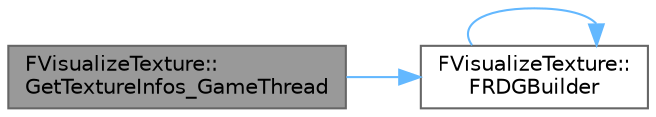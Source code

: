 digraph "FVisualizeTexture::GetTextureInfos_GameThread"
{
 // INTERACTIVE_SVG=YES
 // LATEX_PDF_SIZE
  bgcolor="transparent";
  edge [fontname=Helvetica,fontsize=10,labelfontname=Helvetica,labelfontsize=10];
  node [fontname=Helvetica,fontsize=10,shape=box,height=0.2,width=0.4];
  rankdir="LR";
  Node1 [id="Node000001",label="FVisualizeTexture::\lGetTextureInfos_GameThread",height=0.2,width=0.4,color="gray40", fillcolor="grey60", style="filled", fontcolor="black",tooltip=" "];
  Node1 -> Node2 [id="edge1_Node000001_Node000002",color="steelblue1",style="solid",tooltip=" "];
  Node2 [id="Node000002",label="FVisualizeTexture::\lFRDGBuilder",height=0.2,width=0.4,color="grey40", fillcolor="white", style="filled",URL="$d0/d79/classFVisualizeTexture.html#a69ba942a7f7cad754aa75bb36d7786af",tooltip=" "];
  Node2 -> Node2 [id="edge2_Node000002_Node000002",color="steelblue1",style="solid",tooltip=" "];
}
